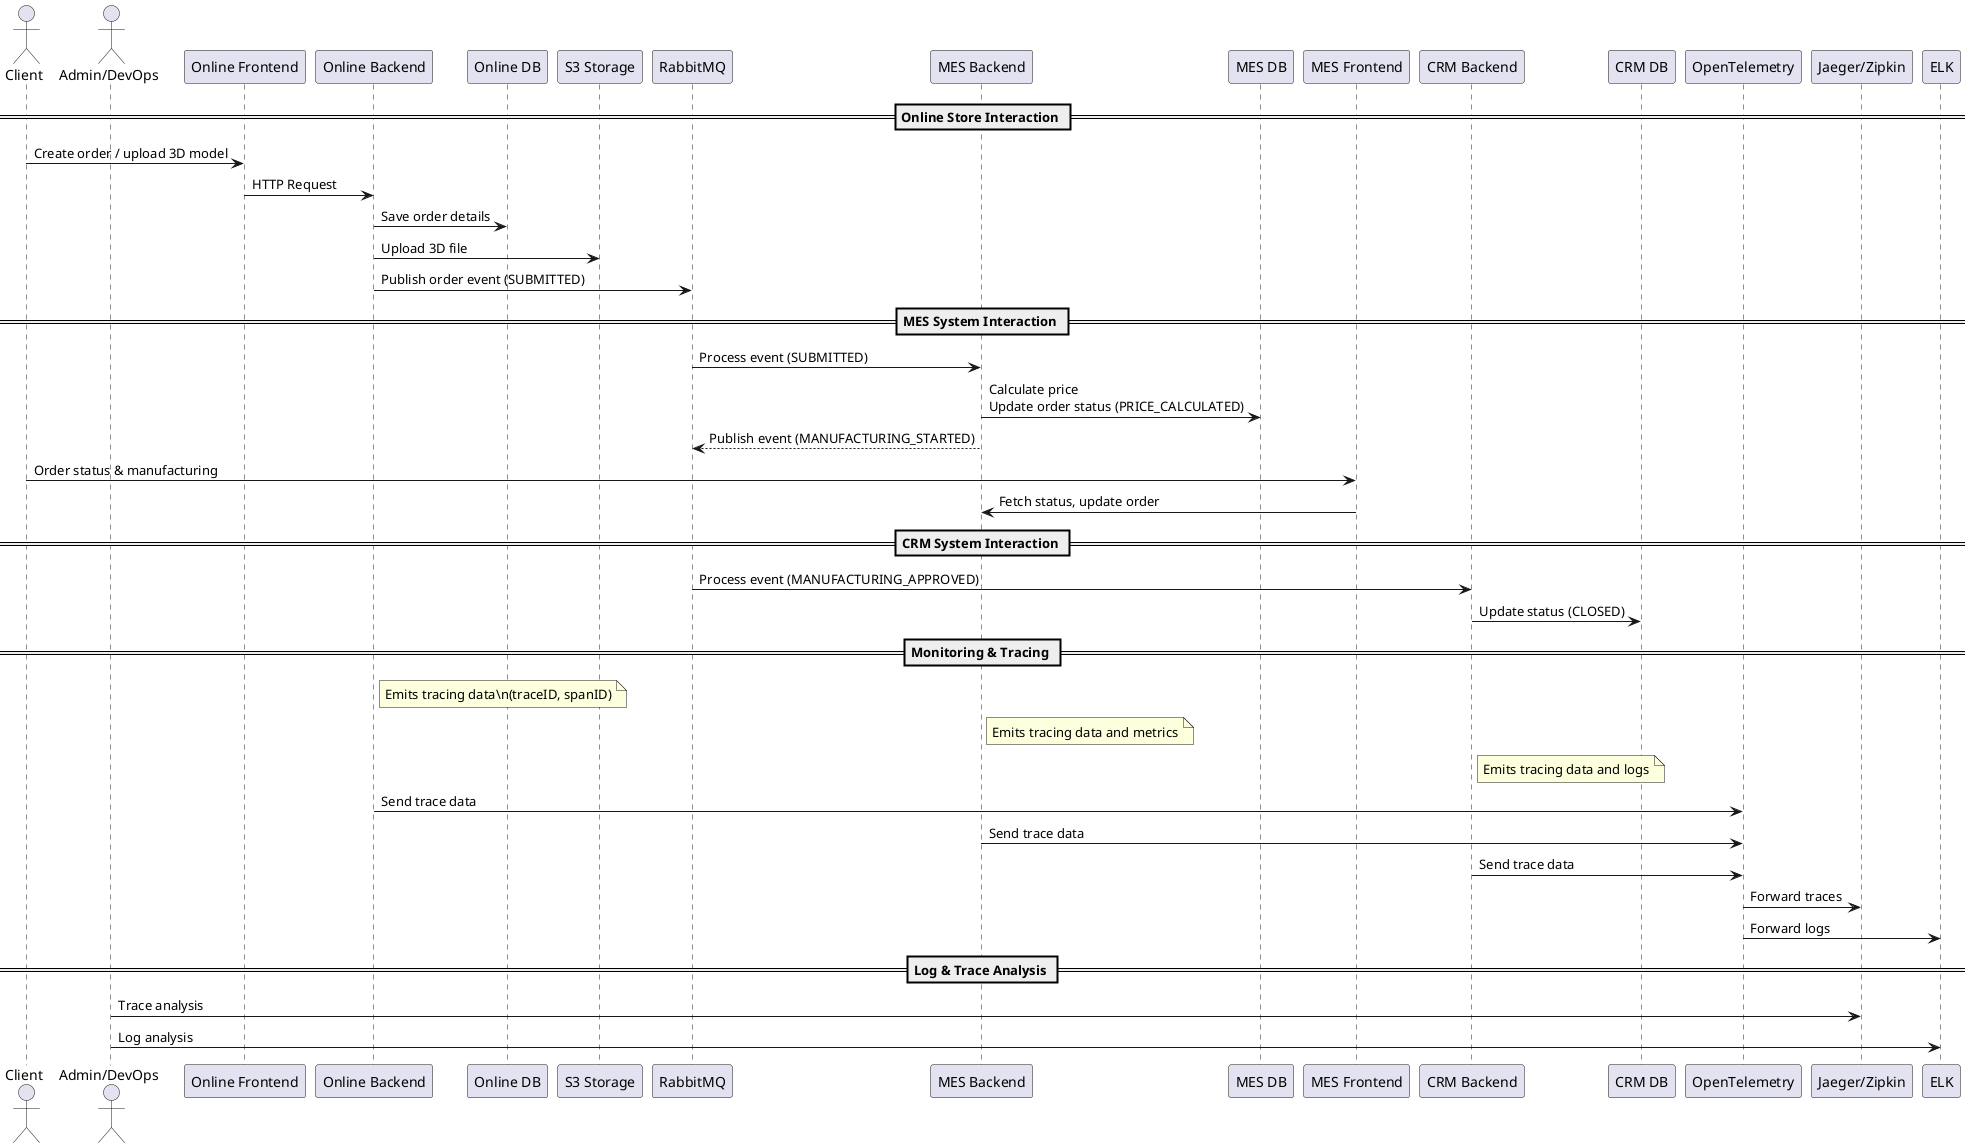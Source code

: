 @startuml
actor Client
actor "Admin/DevOps" as AdminDev

== Online Store Interaction ==
Client -> "Online Frontend" : Create order / upload 3D model
"Online Frontend" -> "Online Backend" : HTTP Request
"Online Backend" -> "Online DB" : Save order details
"Online Backend" -> "S3 Storage" : Upload 3D file
"Online Backend" -> "RabbitMQ" : Publish order event (SUBMITTED)

== MES System Interaction ==
"RabbitMQ" -> "MES Backend" : Process event (SUBMITTED)
"MES Backend" -> "MES DB" : Calculate price\nUpdate order status (PRICE_CALCULATED)
"MES Backend" --> "RabbitMQ" : Publish event (MANUFACTURING_STARTED)

Client -> "MES Frontend" : Order status & manufacturing
"MES Frontend" -> "MES Backend" : Fetch status, update order

== CRM System Interaction ==
"RabbitMQ" -> "CRM Backend" : Process event (MANUFACTURING_APPROVED)
"CRM Backend" -> "CRM DB" : Update status (CLOSED)

== Monitoring & Tracing ==
note right of "Online Backend"
  Emits tracing data\n(traceID, spanID)
end note
note right of "MES Backend"
  Emits tracing data and metrics
end note
note right of "CRM Backend"
  Emits tracing data and logs
end note

"Online Backend" -> "OpenTelemetry" : Send trace data
"MES Backend" -> "OpenTelemetry" : Send trace data
"CRM Backend" -> "OpenTelemetry" : Send trace data

"OpenTelemetry" -> "Jaeger/Zipkin" : Forward traces
"OpenTelemetry" -> "ELK" : Forward logs

== Log & Trace Analysis ==
AdminDev -> "Jaeger/Zipkin" : Trace analysis
AdminDev -> "ELK" : Log analysis

@enduml